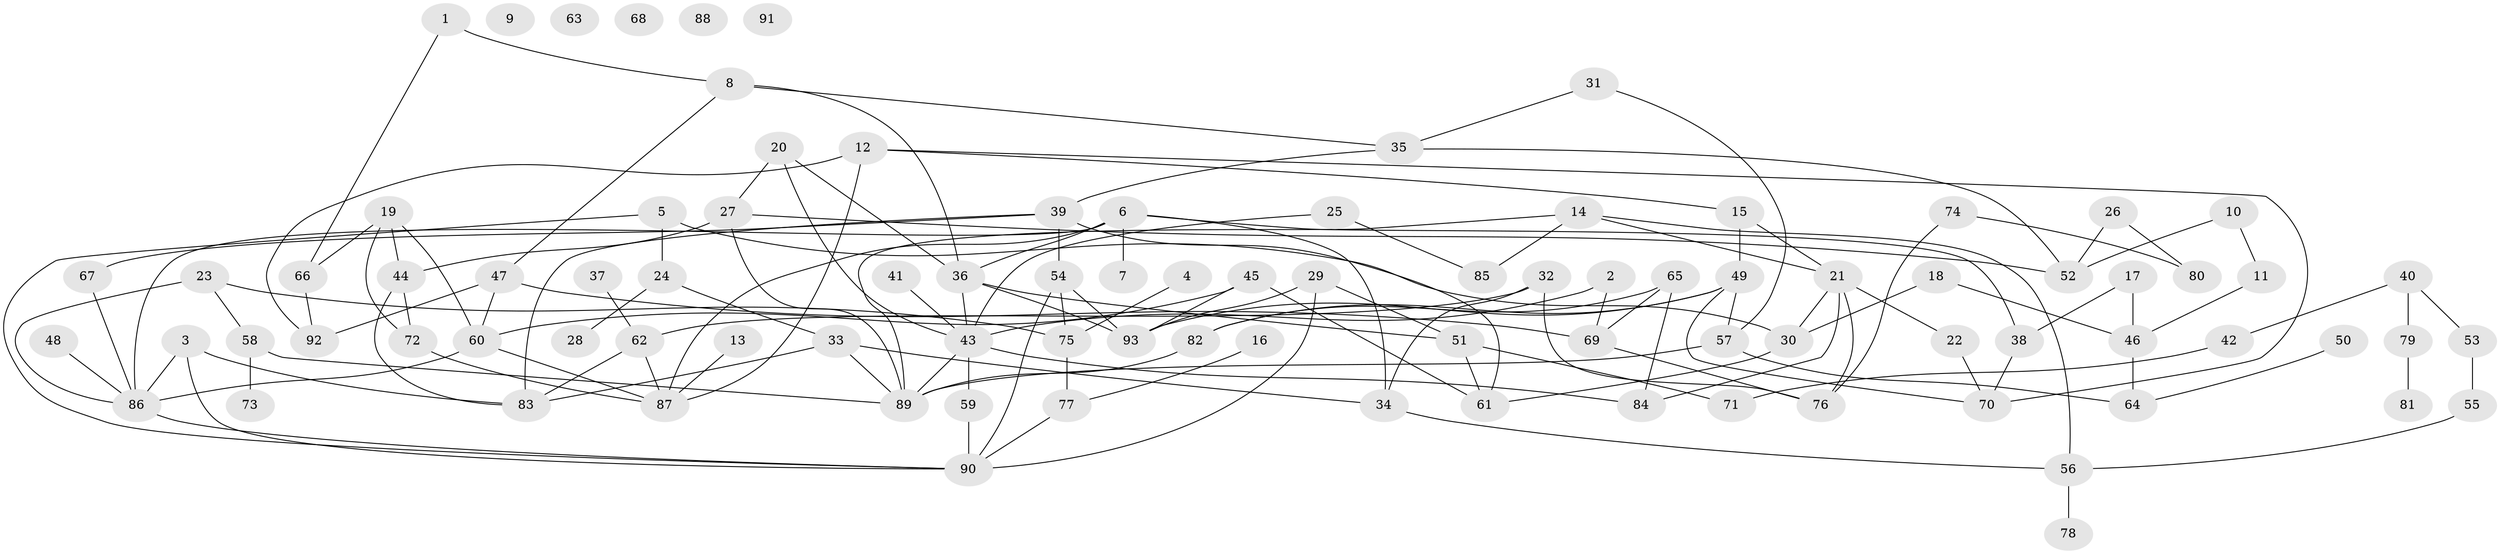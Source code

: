 // Generated by graph-tools (version 1.1) at 2025/00/03/09/25 03:00:47]
// undirected, 93 vertices, 141 edges
graph export_dot {
graph [start="1"]
  node [color=gray90,style=filled];
  1;
  2;
  3;
  4;
  5;
  6;
  7;
  8;
  9;
  10;
  11;
  12;
  13;
  14;
  15;
  16;
  17;
  18;
  19;
  20;
  21;
  22;
  23;
  24;
  25;
  26;
  27;
  28;
  29;
  30;
  31;
  32;
  33;
  34;
  35;
  36;
  37;
  38;
  39;
  40;
  41;
  42;
  43;
  44;
  45;
  46;
  47;
  48;
  49;
  50;
  51;
  52;
  53;
  54;
  55;
  56;
  57;
  58;
  59;
  60;
  61;
  62;
  63;
  64;
  65;
  66;
  67;
  68;
  69;
  70;
  71;
  72;
  73;
  74;
  75;
  76;
  77;
  78;
  79;
  80;
  81;
  82;
  83;
  84;
  85;
  86;
  87;
  88;
  89;
  90;
  91;
  92;
  93;
  1 -- 8;
  1 -- 66;
  2 -- 43;
  2 -- 69;
  3 -- 83;
  3 -- 86;
  3 -- 90;
  4 -- 75;
  5 -- 24;
  5 -- 30;
  5 -- 90;
  6 -- 7;
  6 -- 34;
  6 -- 36;
  6 -- 38;
  6 -- 86;
  6 -- 87;
  8 -- 35;
  8 -- 36;
  8 -- 47;
  10 -- 11;
  10 -- 52;
  11 -- 46;
  12 -- 15;
  12 -- 70;
  12 -- 87;
  12 -- 92;
  13 -- 87;
  14 -- 21;
  14 -- 56;
  14 -- 85;
  14 -- 89;
  15 -- 21;
  15 -- 49;
  16 -- 77;
  17 -- 38;
  17 -- 46;
  18 -- 30;
  18 -- 46;
  19 -- 44;
  19 -- 60;
  19 -- 66;
  19 -- 72;
  20 -- 27;
  20 -- 36;
  20 -- 43;
  21 -- 22;
  21 -- 30;
  21 -- 76;
  21 -- 84;
  22 -- 70;
  23 -- 58;
  23 -- 75;
  23 -- 86;
  24 -- 28;
  24 -- 33;
  25 -- 43;
  25 -- 85;
  26 -- 52;
  26 -- 80;
  27 -- 44;
  27 -- 52;
  27 -- 89;
  29 -- 51;
  29 -- 90;
  29 -- 93;
  30 -- 61;
  31 -- 35;
  31 -- 57;
  32 -- 34;
  32 -- 62;
  32 -- 76;
  33 -- 34;
  33 -- 83;
  33 -- 89;
  34 -- 56;
  35 -- 39;
  35 -- 52;
  36 -- 43;
  36 -- 51;
  36 -- 93;
  37 -- 62;
  38 -- 70;
  39 -- 54;
  39 -- 61;
  39 -- 67;
  39 -- 83;
  40 -- 42;
  40 -- 53;
  40 -- 79;
  41 -- 43;
  42 -- 71;
  43 -- 59;
  43 -- 84;
  43 -- 89;
  44 -- 72;
  44 -- 83;
  45 -- 60;
  45 -- 61;
  45 -- 93;
  46 -- 64;
  47 -- 60;
  47 -- 69;
  47 -- 92;
  48 -- 86;
  49 -- 57;
  49 -- 70;
  49 -- 82;
  49 -- 93;
  50 -- 64;
  51 -- 61;
  51 -- 71;
  53 -- 55;
  54 -- 75;
  54 -- 90;
  54 -- 93;
  55 -- 56;
  56 -- 78;
  57 -- 64;
  57 -- 89;
  58 -- 73;
  58 -- 89;
  59 -- 90;
  60 -- 86;
  60 -- 87;
  62 -- 83;
  62 -- 87;
  65 -- 69;
  65 -- 82;
  65 -- 84;
  66 -- 92;
  67 -- 86;
  69 -- 76;
  72 -- 87;
  74 -- 76;
  74 -- 80;
  75 -- 77;
  77 -- 90;
  79 -- 81;
  82 -- 89;
  86 -- 90;
}
